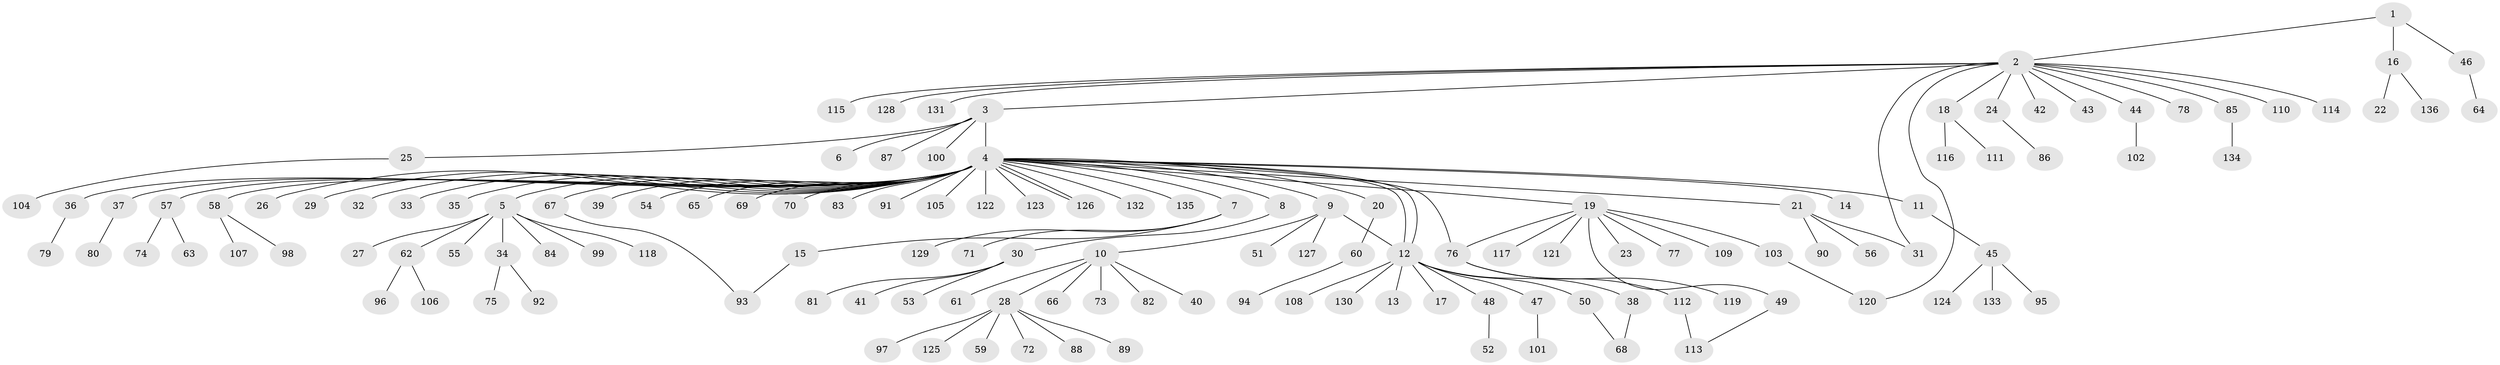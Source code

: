 // coarse degree distribution, {33: 0.012345679012345678, 12: 0.012345679012345678, 1: 0.8395061728395061, 9: 0.012345679012345678, 2: 0.08641975308641975, 5: 0.012345679012345678, 6: 0.012345679012345678, 19: 0.012345679012345678}
// Generated by graph-tools (version 1.1) at 2025/51/03/04/25 21:51:55]
// undirected, 136 vertices, 144 edges
graph export_dot {
graph [start="1"]
  node [color=gray90,style=filled];
  1;
  2;
  3;
  4;
  5;
  6;
  7;
  8;
  9;
  10;
  11;
  12;
  13;
  14;
  15;
  16;
  17;
  18;
  19;
  20;
  21;
  22;
  23;
  24;
  25;
  26;
  27;
  28;
  29;
  30;
  31;
  32;
  33;
  34;
  35;
  36;
  37;
  38;
  39;
  40;
  41;
  42;
  43;
  44;
  45;
  46;
  47;
  48;
  49;
  50;
  51;
  52;
  53;
  54;
  55;
  56;
  57;
  58;
  59;
  60;
  61;
  62;
  63;
  64;
  65;
  66;
  67;
  68;
  69;
  70;
  71;
  72;
  73;
  74;
  75;
  76;
  77;
  78;
  79;
  80;
  81;
  82;
  83;
  84;
  85;
  86;
  87;
  88;
  89;
  90;
  91;
  92;
  93;
  94;
  95;
  96;
  97;
  98;
  99;
  100;
  101;
  102;
  103;
  104;
  105;
  106;
  107;
  108;
  109;
  110;
  111;
  112;
  113;
  114;
  115;
  116;
  117;
  118;
  119;
  120;
  121;
  122;
  123;
  124;
  125;
  126;
  127;
  128;
  129;
  130;
  131;
  132;
  133;
  134;
  135;
  136;
  1 -- 2;
  1 -- 16;
  1 -- 46;
  2 -- 3;
  2 -- 18;
  2 -- 24;
  2 -- 31;
  2 -- 42;
  2 -- 43;
  2 -- 44;
  2 -- 78;
  2 -- 85;
  2 -- 110;
  2 -- 114;
  2 -- 115;
  2 -- 120;
  2 -- 128;
  2 -- 131;
  3 -- 4;
  3 -- 6;
  3 -- 25;
  3 -- 87;
  3 -- 100;
  4 -- 5;
  4 -- 7;
  4 -- 8;
  4 -- 9;
  4 -- 11;
  4 -- 12;
  4 -- 12;
  4 -- 14;
  4 -- 19;
  4 -- 20;
  4 -- 21;
  4 -- 26;
  4 -- 29;
  4 -- 32;
  4 -- 33;
  4 -- 35;
  4 -- 36;
  4 -- 37;
  4 -- 39;
  4 -- 54;
  4 -- 57;
  4 -- 58;
  4 -- 65;
  4 -- 67;
  4 -- 69;
  4 -- 70;
  4 -- 76;
  4 -- 83;
  4 -- 91;
  4 -- 105;
  4 -- 122;
  4 -- 123;
  4 -- 126;
  4 -- 126;
  4 -- 132;
  4 -- 135;
  5 -- 27;
  5 -- 34;
  5 -- 55;
  5 -- 62;
  5 -- 84;
  5 -- 99;
  5 -- 118;
  7 -- 15;
  7 -- 71;
  7 -- 129;
  8 -- 30;
  9 -- 10;
  9 -- 12;
  9 -- 51;
  9 -- 127;
  10 -- 28;
  10 -- 40;
  10 -- 61;
  10 -- 66;
  10 -- 73;
  10 -- 82;
  11 -- 45;
  12 -- 13;
  12 -- 17;
  12 -- 38;
  12 -- 47;
  12 -- 48;
  12 -- 50;
  12 -- 108;
  12 -- 130;
  15 -- 93;
  16 -- 22;
  16 -- 136;
  18 -- 111;
  18 -- 116;
  19 -- 23;
  19 -- 49;
  19 -- 76;
  19 -- 77;
  19 -- 103;
  19 -- 109;
  19 -- 117;
  19 -- 121;
  20 -- 60;
  21 -- 31;
  21 -- 56;
  21 -- 90;
  24 -- 86;
  25 -- 104;
  28 -- 59;
  28 -- 72;
  28 -- 88;
  28 -- 89;
  28 -- 97;
  28 -- 125;
  30 -- 41;
  30 -- 53;
  30 -- 81;
  34 -- 75;
  34 -- 92;
  36 -- 79;
  37 -- 80;
  38 -- 68;
  44 -- 102;
  45 -- 95;
  45 -- 124;
  45 -- 133;
  46 -- 64;
  47 -- 101;
  48 -- 52;
  49 -- 113;
  50 -- 68;
  57 -- 63;
  57 -- 74;
  58 -- 98;
  58 -- 107;
  60 -- 94;
  62 -- 96;
  62 -- 106;
  67 -- 93;
  76 -- 112;
  76 -- 119;
  85 -- 134;
  103 -- 120;
  112 -- 113;
}

